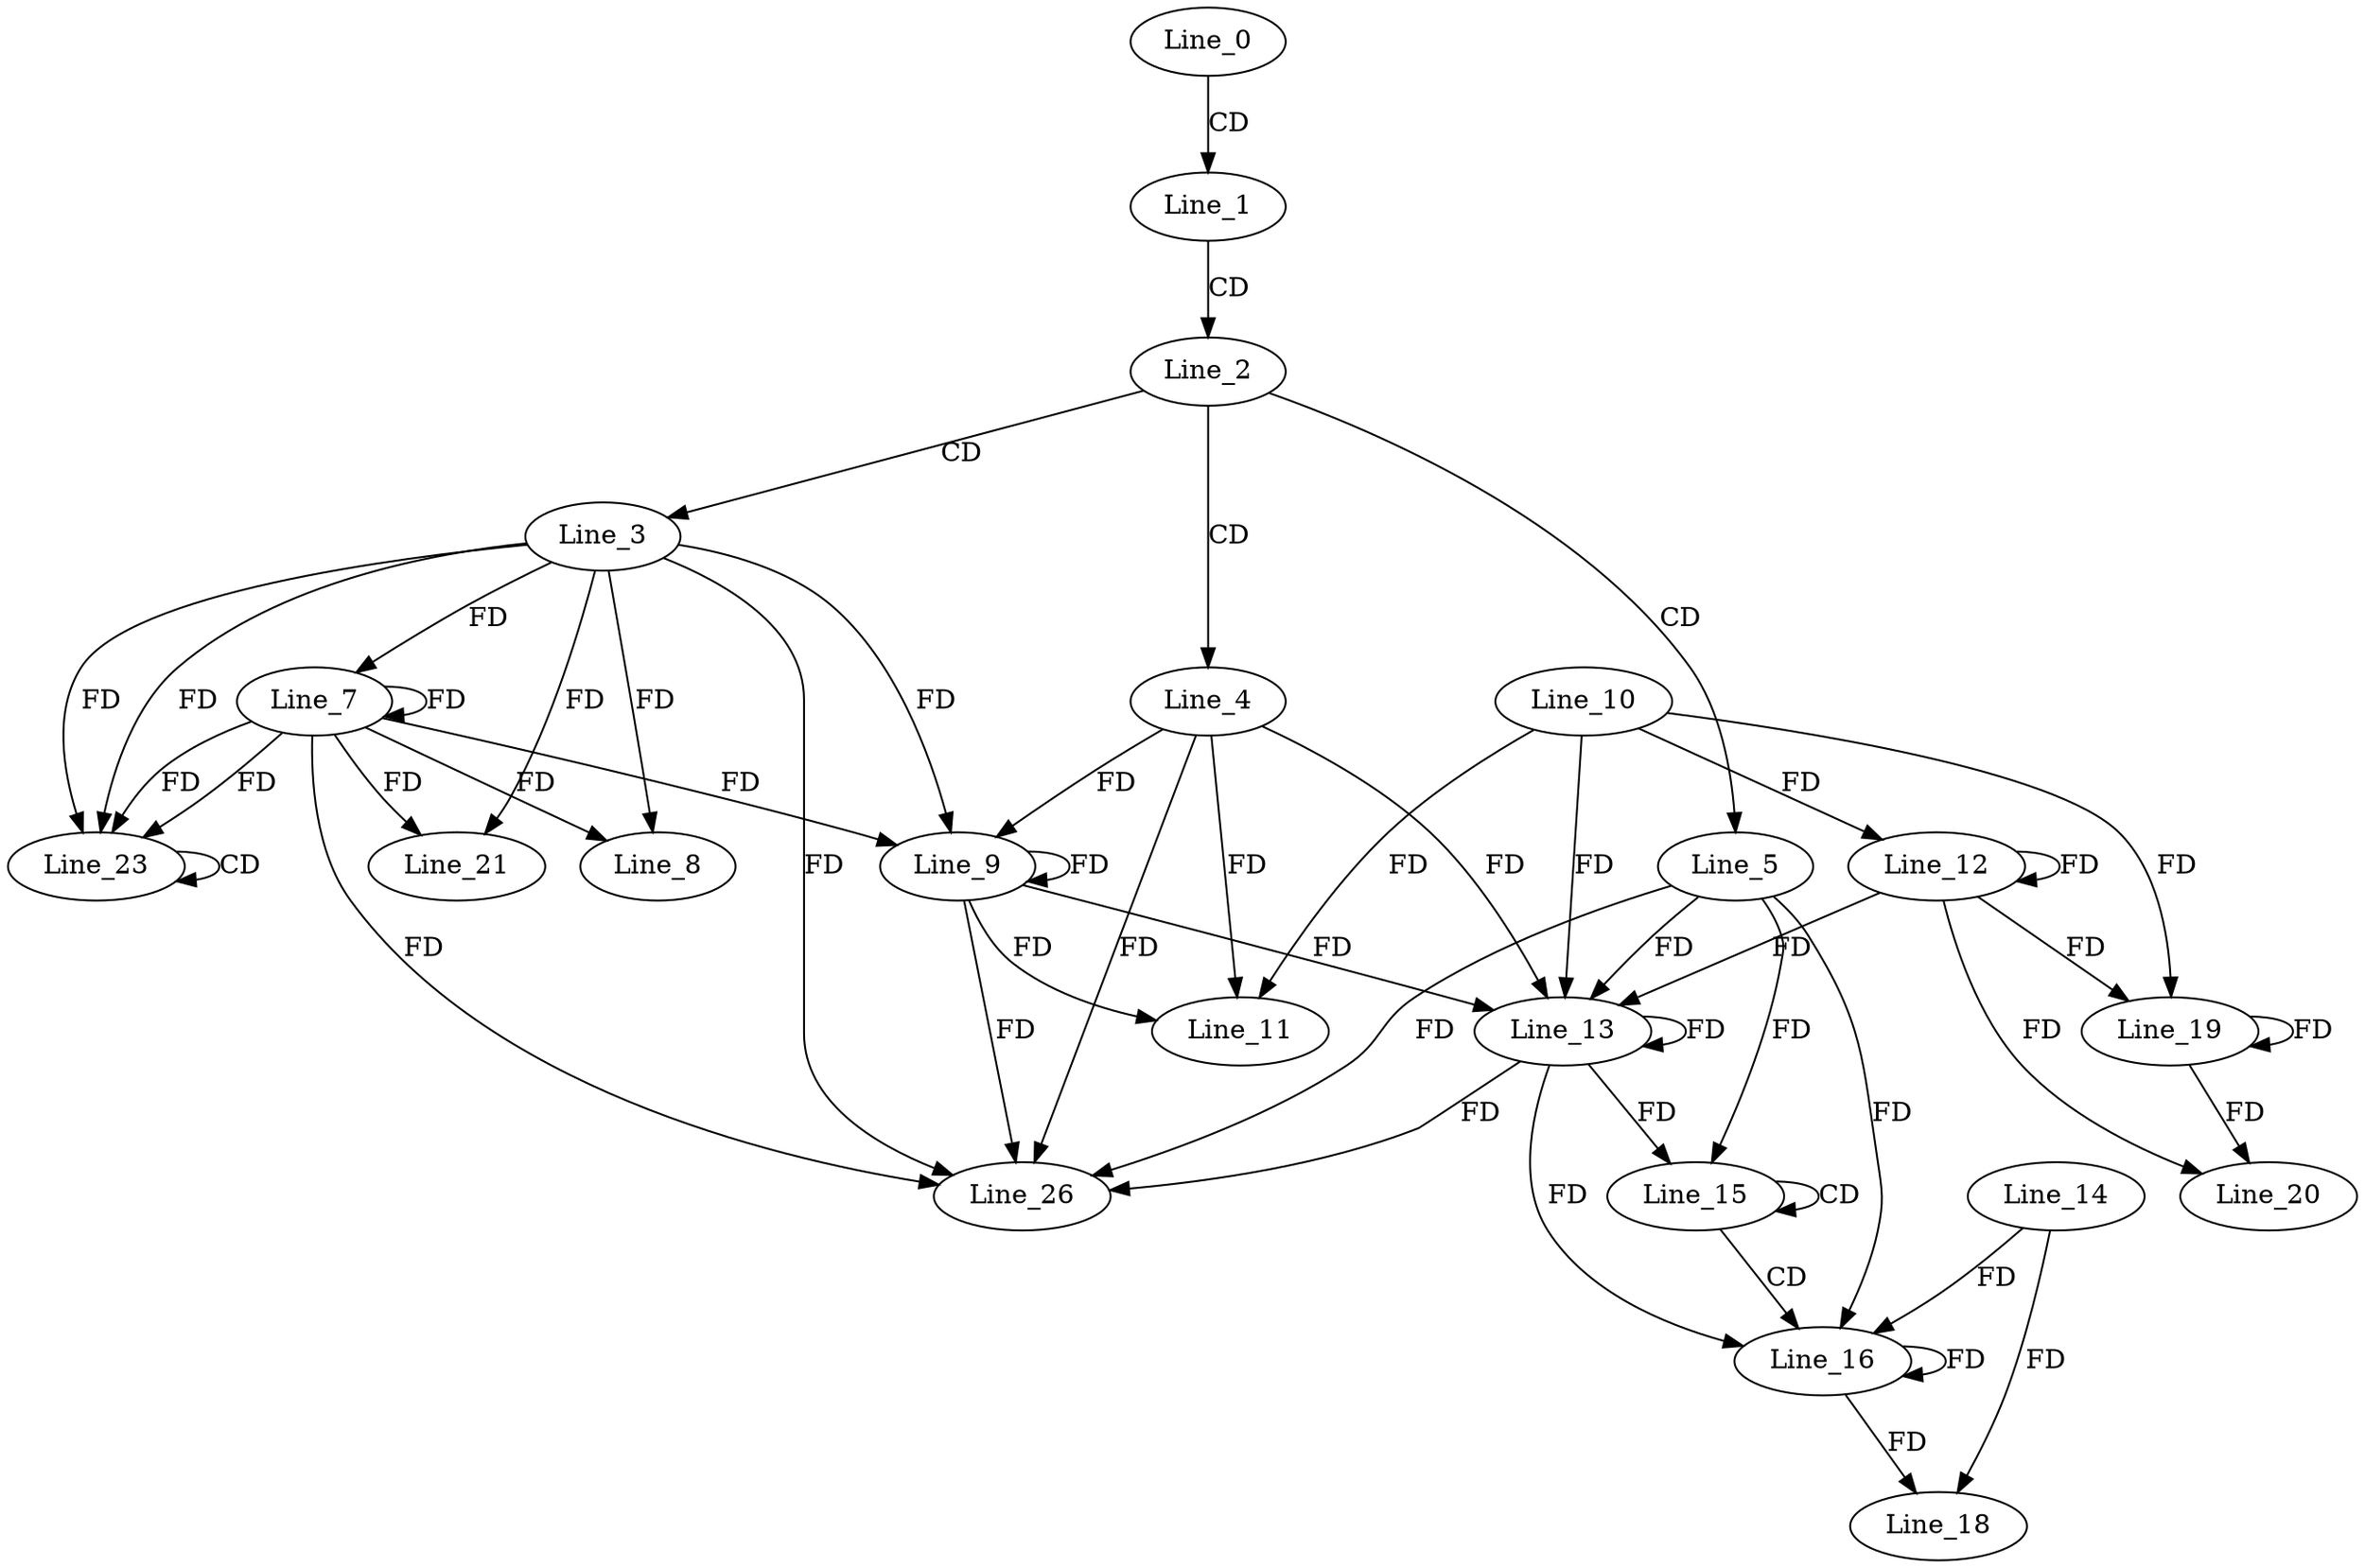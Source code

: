 digraph G {
  Line_0;
  Line_1;
  Line_2;
  Line_3;
  Line_4;
  Line_5;
  Line_7;
  Line_7;
  Line_8;
  Line_9;
  Line_9;
  Line_11;
  Line_10;
  Line_12;
  Line_13;
  Line_13;
  Line_15;
  Line_15;
  Line_16;
  Line_14;
  Line_16;
  Line_18;
  Line_19;
  Line_20;
  Line_21;
  Line_23;
  Line_23;
  Line_26;
  Line_0 -> Line_1 [ label="CD" ];
  Line_1 -> Line_2 [ label="CD" ];
  Line_2 -> Line_3 [ label="CD" ];
  Line_2 -> Line_4 [ label="CD" ];
  Line_2 -> Line_5 [ label="CD" ];
  Line_3 -> Line_7 [ label="FD" ];
  Line_7 -> Line_7 [ label="FD" ];
  Line_3 -> Line_8 [ label="FD" ];
  Line_7 -> Line_8 [ label="FD" ];
  Line_4 -> Line_9 [ label="FD" ];
  Line_9 -> Line_9 [ label="FD" ];
  Line_3 -> Line_9 [ label="FD" ];
  Line_7 -> Line_9 [ label="FD" ];
  Line_4 -> Line_11 [ label="FD" ];
  Line_9 -> Line_11 [ label="FD" ];
  Line_10 -> Line_11 [ label="FD" ];
  Line_10 -> Line_12 [ label="FD" ];
  Line_12 -> Line_12 [ label="FD" ];
  Line_5 -> Line_13 [ label="FD" ];
  Line_13 -> Line_13 [ label="FD" ];
  Line_4 -> Line_13 [ label="FD" ];
  Line_9 -> Line_13 [ label="FD" ];
  Line_10 -> Line_13 [ label="FD" ];
  Line_12 -> Line_13 [ label="FD" ];
  Line_15 -> Line_15 [ label="CD" ];
  Line_5 -> Line_15 [ label="FD" ];
  Line_13 -> Line_15 [ label="FD" ];
  Line_15 -> Line_16 [ label="CD" ];
  Line_16 -> Line_16 [ label="FD" ];
  Line_14 -> Line_16 [ label="FD" ];
  Line_5 -> Line_16 [ label="FD" ];
  Line_13 -> Line_16 [ label="FD" ];
  Line_16 -> Line_18 [ label="FD" ];
  Line_14 -> Line_18 [ label="FD" ];
  Line_10 -> Line_19 [ label="FD" ];
  Line_12 -> Line_19 [ label="FD" ];
  Line_19 -> Line_19 [ label="FD" ];
  Line_12 -> Line_20 [ label="FD" ];
  Line_19 -> Line_20 [ label="FD" ];
  Line_3 -> Line_21 [ label="FD" ];
  Line_7 -> Line_21 [ label="FD" ];
  Line_3 -> Line_23 [ label="FD" ];
  Line_7 -> Line_23 [ label="FD" ];
  Line_23 -> Line_23 [ label="CD" ];
  Line_3 -> Line_23 [ label="FD" ];
  Line_7 -> Line_23 [ label="FD" ];
  Line_5 -> Line_26 [ label="FD" ];
  Line_13 -> Line_26 [ label="FD" ];
  Line_4 -> Line_26 [ label="FD" ];
  Line_9 -> Line_26 [ label="FD" ];
  Line_3 -> Line_26 [ label="FD" ];
  Line_7 -> Line_26 [ label="FD" ];
}
